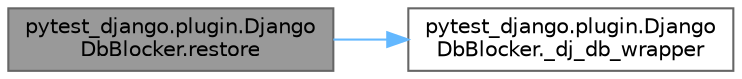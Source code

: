 digraph "pytest_django.plugin.DjangoDbBlocker.restore"
{
 // LATEX_PDF_SIZE
  bgcolor="transparent";
  edge [fontname=Helvetica,fontsize=10,labelfontname=Helvetica,labelfontsize=10];
  node [fontname=Helvetica,fontsize=10,shape=box,height=0.2,width=0.4];
  rankdir="LR";
  Node1 [id="Node000001",label="pytest_django.plugin.Django\lDbBlocker.restore",height=0.2,width=0.4,color="gray40", fillcolor="grey60", style="filled", fontcolor="black",tooltip=" "];
  Node1 -> Node2 [id="edge1_Node000001_Node000002",color="steelblue1",style="solid",tooltip=" "];
  Node2 [id="Node000002",label="pytest_django.plugin.Django\lDbBlocker._dj_db_wrapper",height=0.2,width=0.4,color="grey40", fillcolor="white", style="filled",URL="$classpytest__django_1_1plugin_1_1_django_db_blocker.html#aa10beaf54035109289714199ecf5fa87",tooltip=" "];
}
